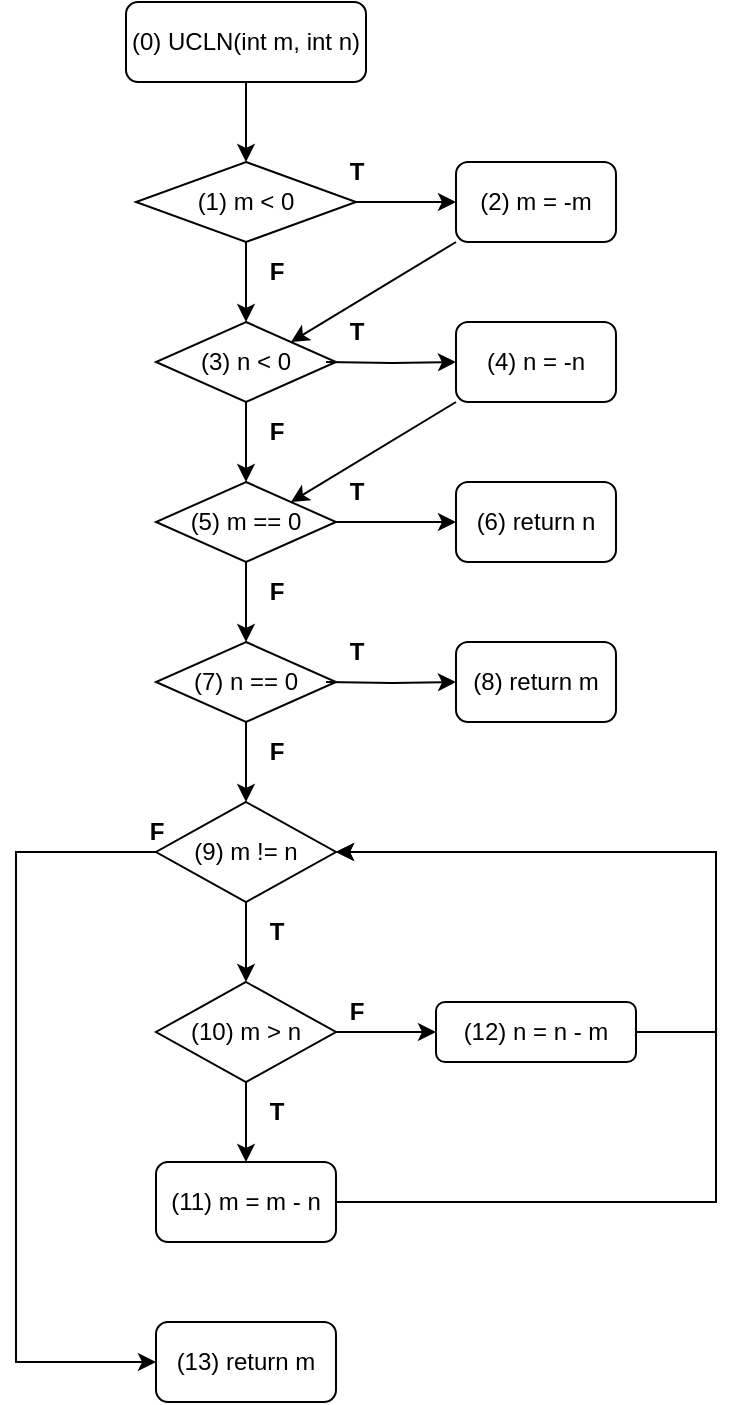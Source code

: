 <mxfile version="24.2.1" type="github">
  <diagram name="Page-1" id="Tt8ntewG_qiVopKsJCyd">
    <mxGraphModel dx="1191" dy="617" grid="1" gridSize="10" guides="1" tooltips="1" connect="1" arrows="1" fold="1" page="1" pageScale="1" pageWidth="850" pageHeight="1100" math="0" shadow="0">
      <root>
        <mxCell id="0" />
        <mxCell id="1" parent="0" />
        <mxCell id="Tbf_xBtVYPt_37wN60Tl-2" style="edgeStyle=orthogonalEdgeStyle;rounded=0;orthogonalLoop=1;jettySize=auto;html=1;exitX=0.5;exitY=1;exitDx=0;exitDy=0;" edge="1" parent="1" source="Tbf_xBtVYPt_37wN60Tl-1" target="Tbf_xBtVYPt_37wN60Tl-3">
          <mxGeometry relative="1" as="geometry">
            <mxPoint x="425" y="100" as="targetPoint" />
          </mxGeometry>
        </mxCell>
        <mxCell id="Tbf_xBtVYPt_37wN60Tl-1" value="(0) UCLN(int m, int n)" style="rounded=1;whiteSpace=wrap;html=1;" vertex="1" parent="1">
          <mxGeometry x="365" y="10" width="120" height="40" as="geometry" />
        </mxCell>
        <mxCell id="Tbf_xBtVYPt_37wN60Tl-4" style="edgeStyle=orthogonalEdgeStyle;rounded=0;orthogonalLoop=1;jettySize=auto;html=1;exitX=1;exitY=0.5;exitDx=0;exitDy=0;" edge="1" parent="1" source="Tbf_xBtVYPt_37wN60Tl-3" target="Tbf_xBtVYPt_37wN60Tl-5">
          <mxGeometry relative="1" as="geometry">
            <mxPoint x="510" y="110" as="targetPoint" />
          </mxGeometry>
        </mxCell>
        <mxCell id="Tbf_xBtVYPt_37wN60Tl-8" style="edgeStyle=orthogonalEdgeStyle;rounded=0;orthogonalLoop=1;jettySize=auto;html=1;exitX=0.5;exitY=1;exitDx=0;exitDy=0;entryX=0.5;entryY=0;entryDx=0;entryDy=0;" edge="1" parent="1" source="Tbf_xBtVYPt_37wN60Tl-3" target="Tbf_xBtVYPt_37wN60Tl-7">
          <mxGeometry relative="1" as="geometry" />
        </mxCell>
        <mxCell id="Tbf_xBtVYPt_37wN60Tl-3" value="&lt;span id=&quot;selected_text&quot;&gt;&lt;/span&gt;&lt;span id=&quot;selected_text&quot;&gt;&lt;/span&gt;(1) m &amp;lt; 0" style="rhombus;whiteSpace=wrap;html=1;" vertex="1" parent="1">
          <mxGeometry x="370" y="90" width="110" height="40" as="geometry" />
        </mxCell>
        <mxCell id="Tbf_xBtVYPt_37wN60Tl-43" style="rounded=0;orthogonalLoop=1;jettySize=auto;html=1;exitX=0;exitY=1;exitDx=0;exitDy=0;entryX=1;entryY=0;entryDx=0;entryDy=0;" edge="1" parent="1" source="Tbf_xBtVYPt_37wN60Tl-5" target="Tbf_xBtVYPt_37wN60Tl-7">
          <mxGeometry relative="1" as="geometry" />
        </mxCell>
        <mxCell id="Tbf_xBtVYPt_37wN60Tl-5" value="&lt;span id=&quot;selected_text&quot;&gt;&lt;/span&gt;&lt;span id=&quot;selected_text&quot;&gt;&lt;/span&gt;(2) m = -m" style="rounded=1;whiteSpace=wrap;html=1;" vertex="1" parent="1">
          <mxGeometry x="530" y="90" width="80" height="40" as="geometry" />
        </mxCell>
        <mxCell id="Tbf_xBtVYPt_37wN60Tl-18" style="edgeStyle=orthogonalEdgeStyle;rounded=0;orthogonalLoop=1;jettySize=auto;html=1;exitX=0.5;exitY=1;exitDx=0;exitDy=0;entryX=0.5;entryY=0;entryDx=0;entryDy=0;" edge="1" parent="1" source="Tbf_xBtVYPt_37wN60Tl-7" target="Tbf_xBtVYPt_37wN60Tl-13">
          <mxGeometry relative="1" as="geometry" />
        </mxCell>
        <mxCell id="Tbf_xBtVYPt_37wN60Tl-7" value="&lt;span id=&quot;selected_text&quot;&gt;&lt;/span&gt;&lt;span id=&quot;selected_text&quot;&gt;&lt;/span&gt;&lt;span id=&quot;selected_text&quot;&gt;&lt;/span&gt;(3) n &amp;lt; 0" style="rhombus;whiteSpace=wrap;html=1;" vertex="1" parent="1">
          <mxGeometry x="380" y="170" width="90" height="40" as="geometry" />
        </mxCell>
        <mxCell id="Tbf_xBtVYPt_37wN60Tl-9" style="edgeStyle=orthogonalEdgeStyle;rounded=0;orthogonalLoop=1;jettySize=auto;html=1;exitX=1;exitY=0.5;exitDx=0;exitDy=0;" edge="1" parent="1" target="Tbf_xBtVYPt_37wN60Tl-10">
          <mxGeometry relative="1" as="geometry">
            <mxPoint x="510" y="190" as="targetPoint" />
            <mxPoint x="465" y="190" as="sourcePoint" />
          </mxGeometry>
        </mxCell>
        <mxCell id="Tbf_xBtVYPt_37wN60Tl-45" style="rounded=0;orthogonalLoop=1;jettySize=auto;html=1;exitX=0;exitY=1;exitDx=0;exitDy=0;entryX=1;entryY=0;entryDx=0;entryDy=0;" edge="1" parent="1" source="Tbf_xBtVYPt_37wN60Tl-10" target="Tbf_xBtVYPt_37wN60Tl-13">
          <mxGeometry relative="1" as="geometry" />
        </mxCell>
        <mxCell id="Tbf_xBtVYPt_37wN60Tl-10" value="&lt;span id=&quot;selected_text&quot;&gt;&lt;/span&gt;(4) n = -n" style="rounded=1;whiteSpace=wrap;html=1;" vertex="1" parent="1">
          <mxGeometry x="530" y="170" width="80" height="40" as="geometry" />
        </mxCell>
        <mxCell id="Tbf_xBtVYPt_37wN60Tl-11" style="edgeStyle=orthogonalEdgeStyle;rounded=0;orthogonalLoop=1;jettySize=auto;html=1;exitX=1;exitY=0.5;exitDx=0;exitDy=0;" edge="1" parent="1" source="Tbf_xBtVYPt_37wN60Tl-13" target="Tbf_xBtVYPt_37wN60Tl-14">
          <mxGeometry relative="1" as="geometry">
            <mxPoint x="510" y="270" as="targetPoint" />
          </mxGeometry>
        </mxCell>
        <mxCell id="Tbf_xBtVYPt_37wN60Tl-12" style="edgeStyle=orthogonalEdgeStyle;rounded=0;orthogonalLoop=1;jettySize=auto;html=1;exitX=0.5;exitY=1;exitDx=0;exitDy=0;entryX=0.5;entryY=0;entryDx=0;entryDy=0;" edge="1" parent="1" source="Tbf_xBtVYPt_37wN60Tl-13" target="Tbf_xBtVYPt_37wN60Tl-15">
          <mxGeometry relative="1" as="geometry" />
        </mxCell>
        <mxCell id="Tbf_xBtVYPt_37wN60Tl-13" value="&lt;span id=&quot;selected_text&quot;&gt;&lt;/span&gt;&lt;span id=&quot;selected_text&quot;&gt;&lt;/span&gt;&lt;span id=&quot;selected_text&quot;&gt;&lt;/span&gt;&lt;span id=&quot;selected_text&quot;&gt;&lt;/span&gt;&lt;span id=&quot;selected_text&quot;&gt;&lt;/span&gt;&lt;span id=&quot;selected_text&quot;&gt;&lt;/span&gt;(5) m == 0" style="rhombus;whiteSpace=wrap;html=1;" vertex="1" parent="1">
          <mxGeometry x="380" y="250" width="90" height="40" as="geometry" />
        </mxCell>
        <mxCell id="Tbf_xBtVYPt_37wN60Tl-14" value="&lt;span id=&quot;selected_text&quot;&gt;&lt;/span&gt;&lt;span id=&quot;selected_text&quot;&gt;&lt;/span&gt;&lt;span id=&quot;selected_text&quot;&gt;&lt;/span&gt;&lt;span id=&quot;selected_text&quot;&gt;&lt;/span&gt;(6) return n" style="rounded=1;whiteSpace=wrap;html=1;" vertex="1" parent="1">
          <mxGeometry x="530" y="250" width="80" height="40" as="geometry" />
        </mxCell>
        <mxCell id="Tbf_xBtVYPt_37wN60Tl-19" style="edgeStyle=orthogonalEdgeStyle;rounded=0;orthogonalLoop=1;jettySize=auto;html=1;exitX=0.5;exitY=1;exitDx=0;exitDy=0;" edge="1" parent="1" source="Tbf_xBtVYPt_37wN60Tl-15" target="Tbf_xBtVYPt_37wN60Tl-20">
          <mxGeometry relative="1" as="geometry">
            <mxPoint x="425" y="430" as="targetPoint" />
          </mxGeometry>
        </mxCell>
        <mxCell id="Tbf_xBtVYPt_37wN60Tl-15" value="&lt;span id=&quot;selected_text&quot;&gt;&lt;/span&gt;&lt;span id=&quot;selected_text&quot;&gt;&lt;/span&gt;&lt;span id=&quot;selected_text&quot;&gt;&lt;/span&gt;&lt;span id=&quot;selected_text&quot;&gt;&lt;/span&gt;&lt;span id=&quot;selected_text&quot;&gt;&lt;/span&gt;(7) n &lt;span id=&quot;selected_text&quot;&gt;&lt;/span&gt;== 0" style="rhombus;whiteSpace=wrap;html=1;" vertex="1" parent="1">
          <mxGeometry x="380" y="330" width="90" height="40" as="geometry" />
        </mxCell>
        <mxCell id="Tbf_xBtVYPt_37wN60Tl-16" style="edgeStyle=orthogonalEdgeStyle;rounded=0;orthogonalLoop=1;jettySize=auto;html=1;exitX=1;exitY=0.5;exitDx=0;exitDy=0;" edge="1" parent="1" target="Tbf_xBtVYPt_37wN60Tl-17">
          <mxGeometry relative="1" as="geometry">
            <mxPoint x="510" y="350" as="targetPoint" />
            <mxPoint x="465" y="350" as="sourcePoint" />
          </mxGeometry>
        </mxCell>
        <mxCell id="Tbf_xBtVYPt_37wN60Tl-17" value="&lt;span id=&quot;selected_text&quot;&gt;&lt;/span&gt;&lt;span id=&quot;selected_text&quot;&gt;&lt;/span&gt;&lt;span id=&quot;selected_text&quot;&gt;&lt;/span&gt;&lt;span id=&quot;selected_text&quot;&gt;&lt;/span&gt;&lt;span id=&quot;selected_text&quot;&gt;&lt;/span&gt;(8) return m" style="rounded=1;whiteSpace=wrap;html=1;" vertex="1" parent="1">
          <mxGeometry x="530" y="330" width="80" height="40" as="geometry" />
        </mxCell>
        <mxCell id="Tbf_xBtVYPt_37wN60Tl-29" style="edgeStyle=orthogonalEdgeStyle;rounded=0;orthogonalLoop=1;jettySize=auto;html=1;exitX=0.5;exitY=1;exitDx=0;exitDy=0;entryX=0.5;entryY=0;entryDx=0;entryDy=0;" edge="1" parent="1" source="Tbf_xBtVYPt_37wN60Tl-20" target="Tbf_xBtVYPt_37wN60Tl-30">
          <mxGeometry relative="1" as="geometry">
            <mxPoint x="425" y="510" as="targetPoint" />
          </mxGeometry>
        </mxCell>
        <mxCell id="Tbf_xBtVYPt_37wN60Tl-41" style="edgeStyle=orthogonalEdgeStyle;rounded=0;orthogonalLoop=1;jettySize=auto;html=1;exitX=0;exitY=0.5;exitDx=0;exitDy=0;entryX=0;entryY=0.5;entryDx=0;entryDy=0;" edge="1" parent="1" source="Tbf_xBtVYPt_37wN60Tl-20" target="Tbf_xBtVYPt_37wN60Tl-40">
          <mxGeometry relative="1" as="geometry">
            <Array as="points">
              <mxPoint x="310" y="435" />
              <mxPoint x="310" y="690" />
            </Array>
          </mxGeometry>
        </mxCell>
        <mxCell id="Tbf_xBtVYPt_37wN60Tl-20" value="(9) m != n" style="rhombus;whiteSpace=wrap;html=1;" vertex="1" parent="1">
          <mxGeometry x="380" y="410" width="90" height="50" as="geometry" />
        </mxCell>
        <mxCell id="Tbf_xBtVYPt_37wN60Tl-21" value="&lt;span id=&quot;selected_text&quot;&gt;&lt;/span&gt;&lt;span id=&quot;selected_text&quot;&gt;&lt;/span&gt;&lt;b&gt;&lt;span id=&quot;selected_text&quot;&gt;&lt;/span&gt;T&lt;/b&gt;" style="text;html=1;align=center;verticalAlign=middle;resizable=0;points=[];autosize=1;strokeColor=none;fillColor=none;" vertex="1" parent="1">
          <mxGeometry x="465" y="80" width="30" height="30" as="geometry" />
        </mxCell>
        <mxCell id="Tbf_xBtVYPt_37wN60Tl-22" value="&lt;span id=&quot;selected_text&quot;&gt;&lt;/span&gt;&lt;span id=&quot;selected_text&quot;&gt;&lt;/span&gt;&lt;b&gt;&lt;span id=&quot;selected_text&quot;&gt;&lt;/span&gt;F&lt;/b&gt;" style="text;html=1;align=center;verticalAlign=middle;resizable=0;points=[];autosize=1;strokeColor=none;fillColor=none;" vertex="1" parent="1">
          <mxGeometry x="425" y="130" width="30" height="30" as="geometry" />
        </mxCell>
        <mxCell id="Tbf_xBtVYPt_37wN60Tl-23" value="&lt;span id=&quot;selected_text&quot;&gt;&lt;/span&gt;&lt;span id=&quot;selected_text&quot;&gt;&lt;/span&gt;&lt;b&gt;&lt;span id=&quot;selected_text&quot;&gt;&lt;/span&gt;T&lt;/b&gt;" style="text;html=1;align=center;verticalAlign=middle;resizable=0;points=[];autosize=1;strokeColor=none;fillColor=none;" vertex="1" parent="1">
          <mxGeometry x="465" y="160" width="30" height="30" as="geometry" />
        </mxCell>
        <mxCell id="Tbf_xBtVYPt_37wN60Tl-24" value="&lt;span id=&quot;selected_text&quot;&gt;&lt;/span&gt;&lt;span id=&quot;selected_text&quot;&gt;&lt;/span&gt;&lt;b&gt;&lt;span id=&quot;selected_text&quot;&gt;&lt;/span&gt;T&lt;/b&gt;" style="text;html=1;align=center;verticalAlign=middle;resizable=0;points=[];autosize=1;strokeColor=none;fillColor=none;" vertex="1" parent="1">
          <mxGeometry x="465" y="240" width="30" height="30" as="geometry" />
        </mxCell>
        <mxCell id="Tbf_xBtVYPt_37wN60Tl-25" value="&lt;span id=&quot;selected_text&quot;&gt;&lt;/span&gt;&lt;span id=&quot;selected_text&quot;&gt;&lt;/span&gt;&lt;b&gt;&lt;span id=&quot;selected_text&quot;&gt;&lt;/span&gt;T&lt;/b&gt;" style="text;html=1;align=center;verticalAlign=middle;resizable=0;points=[];autosize=1;strokeColor=none;fillColor=none;" vertex="1" parent="1">
          <mxGeometry x="465" y="320" width="30" height="30" as="geometry" />
        </mxCell>
        <mxCell id="Tbf_xBtVYPt_37wN60Tl-26" value="&lt;span id=&quot;selected_text&quot;&gt;&lt;/span&gt;&lt;span id=&quot;selected_text&quot;&gt;&lt;/span&gt;&lt;b&gt;&lt;span id=&quot;selected_text&quot;&gt;&lt;/span&gt;F&lt;/b&gt;" style="text;html=1;align=center;verticalAlign=middle;resizable=0;points=[];autosize=1;strokeColor=none;fillColor=none;" vertex="1" parent="1">
          <mxGeometry x="425" y="210" width="30" height="30" as="geometry" />
        </mxCell>
        <mxCell id="Tbf_xBtVYPt_37wN60Tl-27" value="&lt;span id=&quot;selected_text&quot;&gt;&lt;/span&gt;&lt;span id=&quot;selected_text&quot;&gt;&lt;/span&gt;&lt;b&gt;&lt;span id=&quot;selected_text&quot;&gt;&lt;/span&gt;F&lt;/b&gt;" style="text;html=1;align=center;verticalAlign=middle;resizable=0;points=[];autosize=1;strokeColor=none;fillColor=none;" vertex="1" parent="1">
          <mxGeometry x="425" y="290" width="30" height="30" as="geometry" />
        </mxCell>
        <mxCell id="Tbf_xBtVYPt_37wN60Tl-28" value="&lt;span id=&quot;selected_text&quot;&gt;&lt;/span&gt;&lt;span id=&quot;selected_text&quot;&gt;&lt;/span&gt;&lt;b&gt;&lt;span id=&quot;selected_text&quot;&gt;&lt;/span&gt;F&lt;/b&gt;" style="text;html=1;align=center;verticalAlign=middle;resizable=0;points=[];autosize=1;strokeColor=none;fillColor=none;" vertex="1" parent="1">
          <mxGeometry x="425" y="370" width="30" height="30" as="geometry" />
        </mxCell>
        <mxCell id="Tbf_xBtVYPt_37wN60Tl-31" style="edgeStyle=orthogonalEdgeStyle;rounded=0;orthogonalLoop=1;jettySize=auto;html=1;exitX=0.5;exitY=1;exitDx=0;exitDy=0;" edge="1" parent="1" source="Tbf_xBtVYPt_37wN60Tl-30" target="Tbf_xBtVYPt_37wN60Tl-32">
          <mxGeometry relative="1" as="geometry">
            <mxPoint x="425" y="600" as="targetPoint" />
          </mxGeometry>
        </mxCell>
        <mxCell id="Tbf_xBtVYPt_37wN60Tl-33" style="edgeStyle=orthogonalEdgeStyle;rounded=0;orthogonalLoop=1;jettySize=auto;html=1;exitX=1;exitY=0.5;exitDx=0;exitDy=0;" edge="1" parent="1" source="Tbf_xBtVYPt_37wN60Tl-30" target="Tbf_xBtVYPt_37wN60Tl-34">
          <mxGeometry relative="1" as="geometry">
            <mxPoint x="530" y="525" as="targetPoint" />
          </mxGeometry>
        </mxCell>
        <mxCell id="Tbf_xBtVYPt_37wN60Tl-30" value="&lt;span id=&quot;selected_text&quot;&gt;&lt;/span&gt;&lt;span id=&quot;selected_text&quot;&gt;&lt;/span&gt;&lt;span id=&quot;selected_text&quot;&gt;&lt;/span&gt;&lt;span id=&quot;selected_text&quot;&gt;&lt;/span&gt;&lt;span id=&quot;selected_text&quot;&gt;&lt;/span&gt;(10) m &amp;gt; n" style="rhombus;whiteSpace=wrap;html=1;" vertex="1" parent="1">
          <mxGeometry x="380" y="500" width="90" height="50" as="geometry" />
        </mxCell>
        <mxCell id="Tbf_xBtVYPt_37wN60Tl-37" style="edgeStyle=orthogonalEdgeStyle;rounded=0;orthogonalLoop=1;jettySize=auto;html=1;exitX=1;exitY=0.5;exitDx=0;exitDy=0;entryX=1;entryY=0.5;entryDx=0;entryDy=0;" edge="1" parent="1" source="Tbf_xBtVYPt_37wN60Tl-32" target="Tbf_xBtVYPt_37wN60Tl-20">
          <mxGeometry relative="1" as="geometry">
            <Array as="points">
              <mxPoint x="660" y="610" />
              <mxPoint x="660" y="435" />
            </Array>
          </mxGeometry>
        </mxCell>
        <mxCell id="Tbf_xBtVYPt_37wN60Tl-32" value="&lt;span id=&quot;selected_text&quot;&gt;&lt;/span&gt;&lt;span id=&quot;selected_text&quot;&gt;&lt;/span&gt;(11) m = m - n" style="rounded=1;whiteSpace=wrap;html=1;" vertex="1" parent="1">
          <mxGeometry x="380" y="590" width="90" height="40" as="geometry" />
        </mxCell>
        <mxCell id="Tbf_xBtVYPt_37wN60Tl-38" style="edgeStyle=orthogonalEdgeStyle;rounded=0;orthogonalLoop=1;jettySize=auto;html=1;exitX=1;exitY=0.5;exitDx=0;exitDy=0;entryX=1;entryY=0.5;entryDx=0;entryDy=0;" edge="1" parent="1" source="Tbf_xBtVYPt_37wN60Tl-34" target="Tbf_xBtVYPt_37wN60Tl-20">
          <mxGeometry relative="1" as="geometry">
            <Array as="points">
              <mxPoint x="660" y="525" />
              <mxPoint x="660" y="435" />
            </Array>
          </mxGeometry>
        </mxCell>
        <mxCell id="Tbf_xBtVYPt_37wN60Tl-34" value="&lt;span id=&quot;selected_text&quot;&gt;&lt;/span&gt;&lt;span id=&quot;selected_text&quot;&gt;&lt;/span&gt;(12) n = n - m" style="rounded=1;whiteSpace=wrap;html=1;" vertex="1" parent="1">
          <mxGeometry x="520" y="510" width="100" height="30" as="geometry" />
        </mxCell>
        <mxCell id="Tbf_xBtVYPt_37wN60Tl-35" value="&lt;span id=&quot;selected_text&quot;&gt;&lt;/span&gt;&lt;span id=&quot;selected_text&quot;&gt;&lt;/span&gt;&lt;b&gt;&lt;span id=&quot;selected_text&quot;&gt;&lt;/span&gt;T&lt;/b&gt;" style="text;html=1;align=center;verticalAlign=middle;resizable=0;points=[];autosize=1;strokeColor=none;fillColor=none;" vertex="1" parent="1">
          <mxGeometry x="425" y="550" width="30" height="30" as="geometry" />
        </mxCell>
        <mxCell id="Tbf_xBtVYPt_37wN60Tl-36" value="&lt;span id=&quot;selected_text&quot;&gt;&lt;/span&gt;&lt;span id=&quot;selected_text&quot;&gt;&lt;/span&gt;&lt;b&gt;&lt;span id=&quot;selected_text&quot;&gt;&lt;/span&gt;F&lt;/b&gt;" style="text;html=1;align=center;verticalAlign=middle;resizable=0;points=[];autosize=1;strokeColor=none;fillColor=none;" vertex="1" parent="1">
          <mxGeometry x="465" y="500" width="30" height="30" as="geometry" />
        </mxCell>
        <mxCell id="Tbf_xBtVYPt_37wN60Tl-39" value="&lt;span id=&quot;selected_text&quot;&gt;&lt;/span&gt;&lt;span id=&quot;selected_text&quot;&gt;&lt;/span&gt;&lt;b&gt;&lt;span id=&quot;selected_text&quot;&gt;&lt;/span&gt;T&lt;/b&gt;" style="text;html=1;align=center;verticalAlign=middle;resizable=0;points=[];autosize=1;strokeColor=none;fillColor=none;" vertex="1" parent="1">
          <mxGeometry x="425" y="460" width="30" height="30" as="geometry" />
        </mxCell>
        <mxCell id="Tbf_xBtVYPt_37wN60Tl-40" value="&lt;span id=&quot;selected_text&quot;&gt;&lt;/span&gt;&lt;span id=&quot;selected_text&quot;&gt;&lt;/span&gt;(13) retur&lt;span id=&quot;selected_text&quot;&gt;&lt;/span&gt;&lt;span id=&quot;selected_text&quot;&gt;&lt;/span&gt;&lt;span id=&quot;selected_text&quot;&gt;&lt;/span&gt;&lt;span id=&quot;selected_text&quot;&gt;&lt;/span&gt;&lt;span id=&quot;selected_text&quot;&gt;&lt;/span&gt;&lt;span id=&quot;selected_text&quot;&gt;&lt;/span&gt;&lt;span id=&quot;selected_text&quot;&gt;&lt;/span&gt;n m" style="rounded=1;whiteSpace=wrap;html=1;" vertex="1" parent="1">
          <mxGeometry x="380" y="670" width="90" height="40" as="geometry" />
        </mxCell>
        <mxCell id="Tbf_xBtVYPt_37wN60Tl-42" value="&lt;span id=&quot;selected_text&quot;&gt;&lt;/span&gt;&lt;span id=&quot;selected_text&quot;&gt;&lt;/span&gt;&lt;b&gt;&lt;span id=&quot;selected_text&quot;&gt;&lt;/span&gt;F&lt;/b&gt;" style="text;html=1;align=center;verticalAlign=middle;resizable=0;points=[];autosize=1;strokeColor=none;fillColor=none;" vertex="1" parent="1">
          <mxGeometry x="365" y="410" width="30" height="30" as="geometry" />
        </mxCell>
      </root>
    </mxGraphModel>
  </diagram>
</mxfile>
